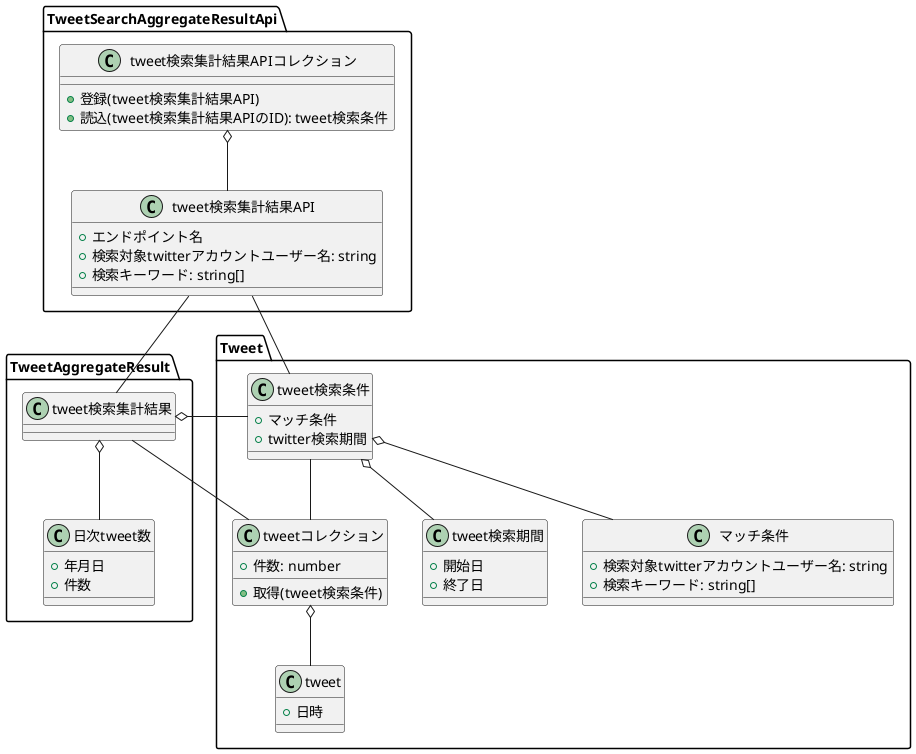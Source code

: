 @startuml

package TweetSearchAggregateResultApi{

class tweet検索集計結果APIコレクション {
 + 登録(tweet検索集計結果API)
 + 読込(tweet検索集計結果APIのID): tweet検索条件
}

class tweet検索集計結果API {
  + エンドポイント名
  + 検索対象twitterアカウントユーザー名: string
  + 検索キーワード: string[]
}

tweet検索集計結果APIコレクション o-- tweet検索集計結果API

}

package Tweet {

class tweet {
  + 日時
}

class tweetコレクション{
  + 件数: number
  + 取得(tweet検索条件)
}

tweetコレクション o-d- tweet

class tweet検索期間{
  + 開始日
  + 終了日
}

class tweet検索条件{
  + マッチ条件
  + twitter検索期間
}

class マッチ条件 {
  + 検索対象twitterアカウントユーザー名: string
  + 検索キーワード: string[]
}

tweet検索条件 o-- マッチ条件
tweet検索条件 o-- tweet検索期間

}

tweet検索集計結果API -- tweet検索条件



package TweetAggregateResult{

class tweet検索集計結果
tweet検索集計結果 o-- tweet検索条件
tweetコレクション -r- tweet検索集計結果
class 日次tweet数 {
  + 年月日
  + 件数
}

tweet検索集計結果 o-d- 日次tweet数

}

tweet検索条件 -- tweetコレクション

tweet検索集計結果API -- tweet検索集計結果


@enduml
